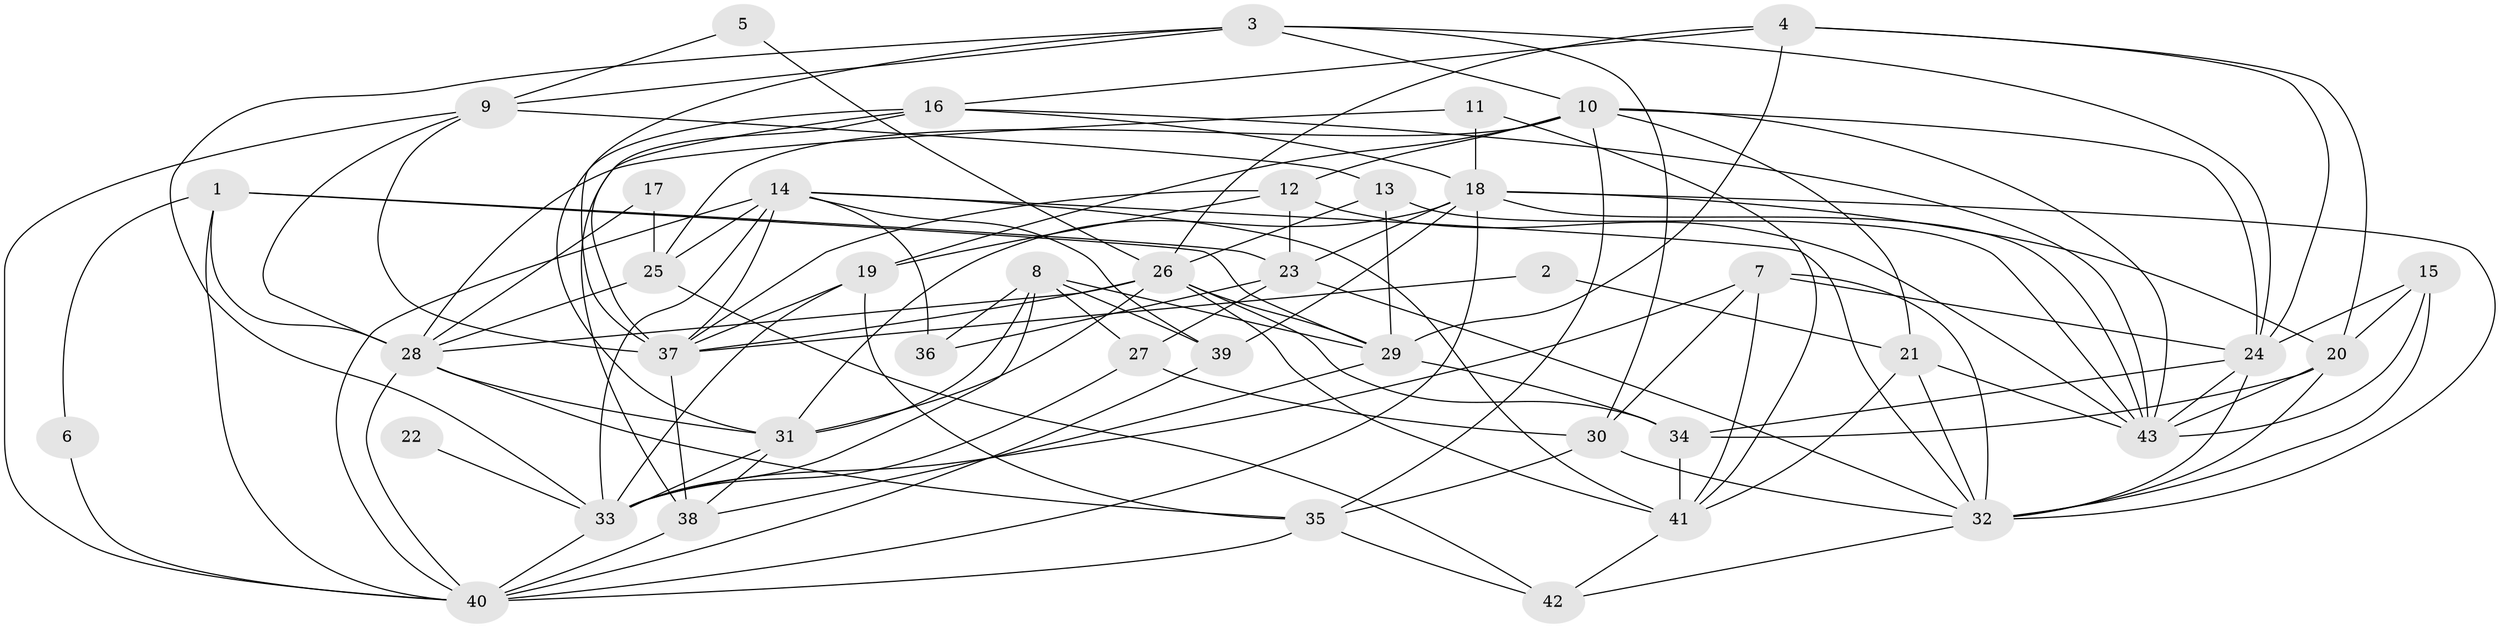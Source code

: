 // original degree distribution, {3: 0.23255813953488372, 6: 0.08139534883720931, 4: 0.37209302325581395, 5: 0.13953488372093023, 2: 0.12790697674418605, 9: 0.011627906976744186, 7: 0.011627906976744186, 8: 0.023255813953488372}
// Generated by graph-tools (version 1.1) at 2025/50/03/09/25 03:50:10]
// undirected, 43 vertices, 123 edges
graph export_dot {
graph [start="1"]
  node [color=gray90,style=filled];
  1;
  2;
  3;
  4;
  5;
  6;
  7;
  8;
  9;
  10;
  11;
  12;
  13;
  14;
  15;
  16;
  17;
  18;
  19;
  20;
  21;
  22;
  23;
  24;
  25;
  26;
  27;
  28;
  29;
  30;
  31;
  32;
  33;
  34;
  35;
  36;
  37;
  38;
  39;
  40;
  41;
  42;
  43;
  1 -- 6 [weight=1.0];
  1 -- 23 [weight=1.0];
  1 -- 28 [weight=1.0];
  1 -- 29 [weight=1.0];
  1 -- 40 [weight=1.0];
  2 -- 21 [weight=1.0];
  2 -- 37 [weight=1.0];
  3 -- 9 [weight=1.0];
  3 -- 10 [weight=1.0];
  3 -- 24 [weight=1.0];
  3 -- 30 [weight=1.0];
  3 -- 33 [weight=1.0];
  3 -- 37 [weight=1.0];
  4 -- 16 [weight=1.0];
  4 -- 20 [weight=1.0];
  4 -- 24 [weight=1.0];
  4 -- 26 [weight=1.0];
  4 -- 29 [weight=1.0];
  5 -- 9 [weight=1.0];
  5 -- 26 [weight=1.0];
  6 -- 40 [weight=1.0];
  7 -- 24 [weight=1.0];
  7 -- 30 [weight=1.0];
  7 -- 32 [weight=1.0];
  7 -- 33 [weight=1.0];
  7 -- 41 [weight=1.0];
  8 -- 27 [weight=1.0];
  8 -- 29 [weight=1.0];
  8 -- 31 [weight=1.0];
  8 -- 33 [weight=1.0];
  8 -- 36 [weight=1.0];
  8 -- 39 [weight=1.0];
  9 -- 13 [weight=1.0];
  9 -- 28 [weight=1.0];
  9 -- 37 [weight=1.0];
  9 -- 40 [weight=1.0];
  10 -- 12 [weight=1.0];
  10 -- 19 [weight=1.0];
  10 -- 21 [weight=1.0];
  10 -- 24 [weight=1.0];
  10 -- 25 [weight=1.0];
  10 -- 35 [weight=1.0];
  10 -- 43 [weight=1.0];
  11 -- 18 [weight=1.0];
  11 -- 28 [weight=1.0];
  11 -- 41 [weight=1.0];
  12 -- 19 [weight=1.0];
  12 -- 23 [weight=1.0];
  12 -- 37 [weight=1.0];
  12 -- 43 [weight=1.0];
  13 -- 26 [weight=1.0];
  13 -- 29 [weight=1.0];
  13 -- 43 [weight=1.0];
  14 -- 25 [weight=1.0];
  14 -- 32 [weight=1.0];
  14 -- 33 [weight=1.0];
  14 -- 36 [weight=1.0];
  14 -- 37 [weight=1.0];
  14 -- 39 [weight=1.0];
  14 -- 40 [weight=1.0];
  14 -- 41 [weight=1.0];
  15 -- 20 [weight=1.0];
  15 -- 24 [weight=1.0];
  15 -- 32 [weight=1.0];
  15 -- 43 [weight=2.0];
  16 -- 18 [weight=1.0];
  16 -- 31 [weight=1.0];
  16 -- 37 [weight=1.0];
  16 -- 38 [weight=1.0];
  16 -- 43 [weight=1.0];
  17 -- 25 [weight=1.0];
  17 -- 28 [weight=1.0];
  18 -- 20 [weight=1.0];
  18 -- 23 [weight=1.0];
  18 -- 31 [weight=1.0];
  18 -- 32 [weight=1.0];
  18 -- 39 [weight=1.0];
  18 -- 40 [weight=1.0];
  18 -- 43 [weight=1.0];
  19 -- 33 [weight=1.0];
  19 -- 35 [weight=1.0];
  19 -- 37 [weight=1.0];
  20 -- 32 [weight=1.0];
  20 -- 34 [weight=1.0];
  20 -- 43 [weight=1.0];
  21 -- 32 [weight=1.0];
  21 -- 41 [weight=1.0];
  21 -- 43 [weight=2.0];
  22 -- 33 [weight=2.0];
  23 -- 27 [weight=1.0];
  23 -- 32 [weight=1.0];
  23 -- 36 [weight=1.0];
  24 -- 32 [weight=1.0];
  24 -- 34 [weight=1.0];
  24 -- 43 [weight=1.0];
  25 -- 28 [weight=1.0];
  25 -- 42 [weight=1.0];
  26 -- 28 [weight=1.0];
  26 -- 29 [weight=1.0];
  26 -- 31 [weight=1.0];
  26 -- 34 [weight=1.0];
  26 -- 37 [weight=1.0];
  26 -- 41 [weight=1.0];
  27 -- 30 [weight=1.0];
  27 -- 33 [weight=1.0];
  28 -- 31 [weight=1.0];
  28 -- 35 [weight=1.0];
  28 -- 40 [weight=1.0];
  29 -- 34 [weight=1.0];
  29 -- 38 [weight=1.0];
  30 -- 32 [weight=1.0];
  30 -- 35 [weight=1.0];
  31 -- 33 [weight=1.0];
  31 -- 38 [weight=1.0];
  32 -- 42 [weight=1.0];
  33 -- 40 [weight=1.0];
  34 -- 41 [weight=1.0];
  35 -- 40 [weight=1.0];
  35 -- 42 [weight=1.0];
  37 -- 38 [weight=1.0];
  38 -- 40 [weight=1.0];
  39 -- 40 [weight=1.0];
  41 -- 42 [weight=1.0];
}

